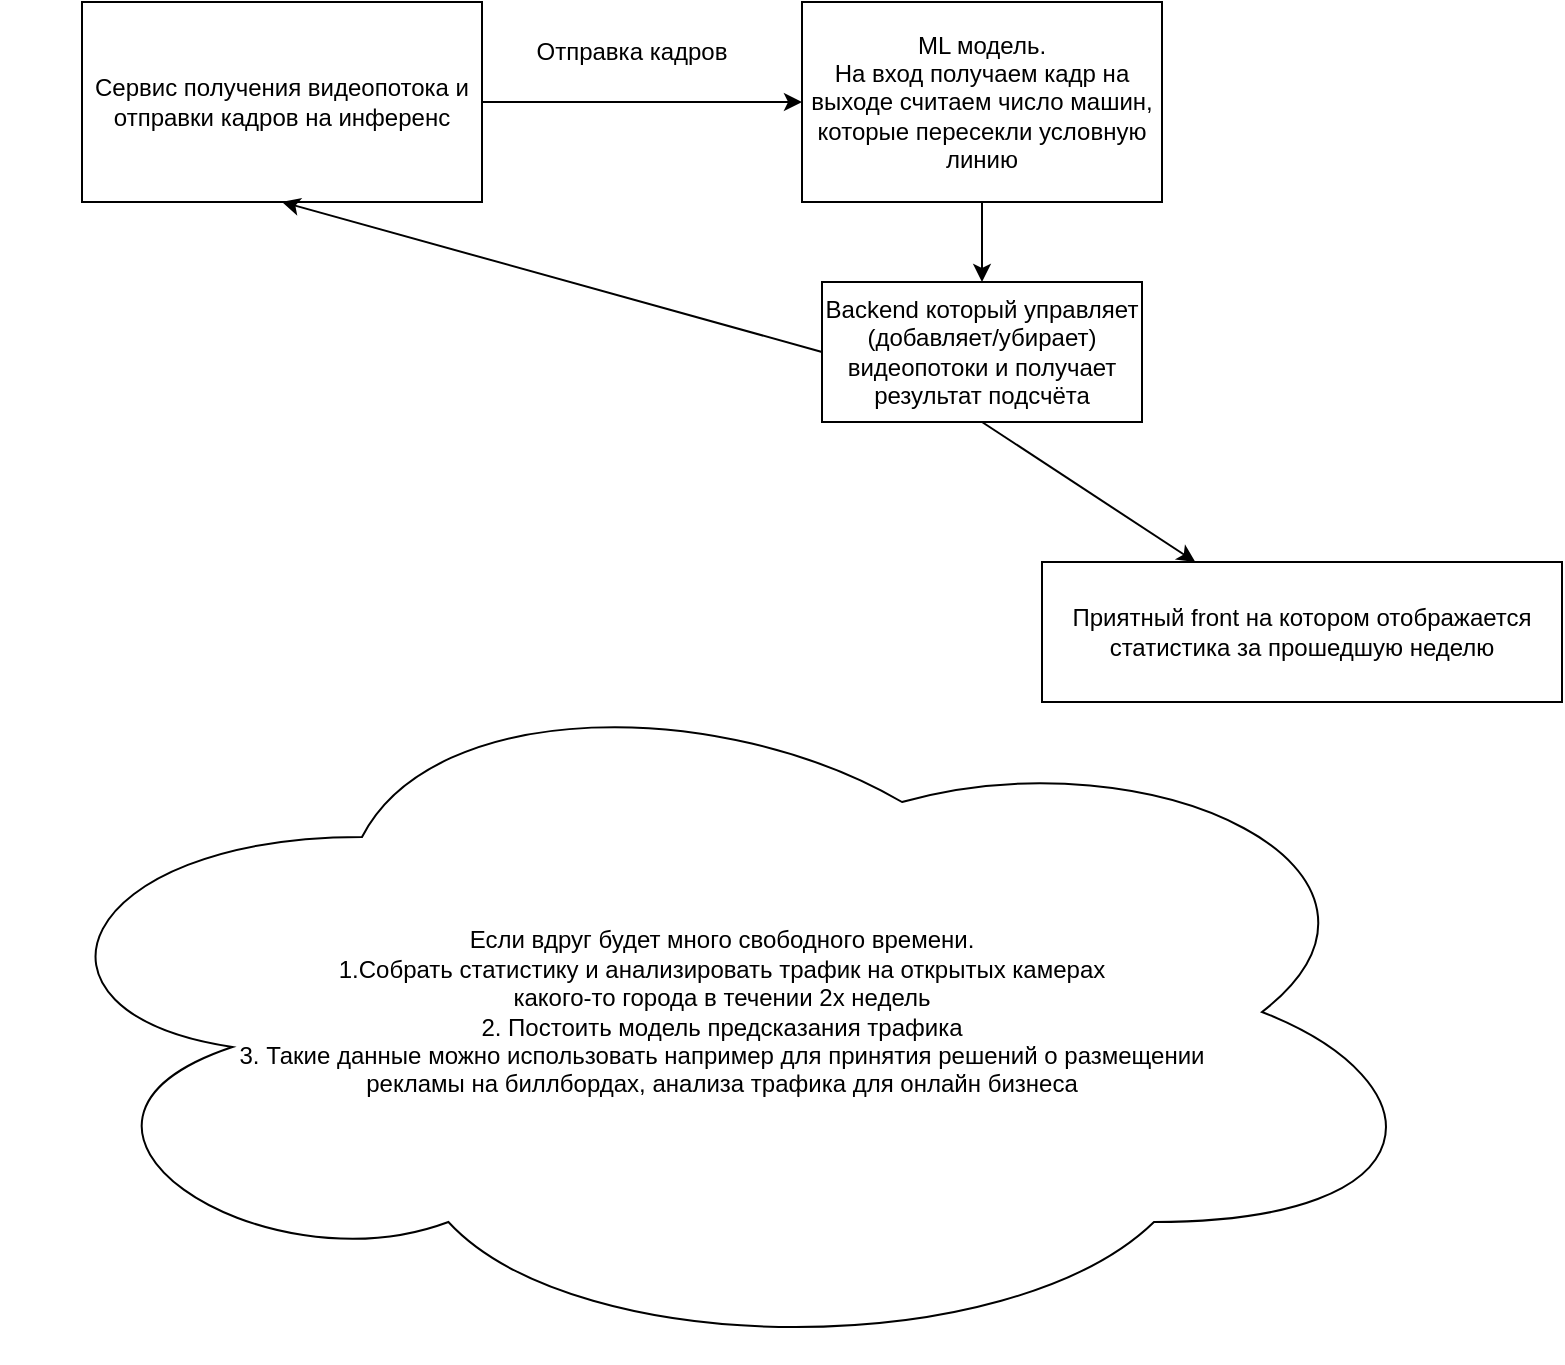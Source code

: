 <mxfile version="20.8.23" type="github">
  <diagram name="Page-1" id="kwWUvTcJryA1hn9MFMku">
    <mxGraphModel dx="1221" dy="668" grid="1" gridSize="10" guides="1" tooltips="1" connect="1" arrows="1" fold="1" page="1" pageScale="1" pageWidth="850" pageHeight="1100" math="0" shadow="0">
      <root>
        <mxCell id="0" />
        <mxCell id="1" parent="0" />
        <mxCell id="-V2TwK8PnzqcN95DWUtF-1" value="Сервис получения видеопотока и отправки кадров на инференс" style="rounded=0;whiteSpace=wrap;html=1;" vertex="1" parent="1">
          <mxGeometry x="80" y="100" width="200" height="100" as="geometry" />
        </mxCell>
        <mxCell id="-V2TwK8PnzqcN95DWUtF-2" value="" style="endArrow=classic;html=1;rounded=0;exitX=1;exitY=0.5;exitDx=0;exitDy=0;" edge="1" parent="1" source="-V2TwK8PnzqcN95DWUtF-1">
          <mxGeometry width="50" height="50" relative="1" as="geometry">
            <mxPoint x="400" y="140" as="sourcePoint" />
            <mxPoint x="440" y="150" as="targetPoint" />
          </mxGeometry>
        </mxCell>
        <mxCell id="-V2TwK8PnzqcN95DWUtF-3" value="Отправка кадров" style="text;html=1;strokeColor=none;fillColor=none;align=center;verticalAlign=middle;whiteSpace=wrap;rounded=0;" vertex="1" parent="1">
          <mxGeometry x="300" y="110" width="110" height="30" as="geometry" />
        </mxCell>
        <mxCell id="-V2TwK8PnzqcN95DWUtF-4" value="ML модель.&lt;br&gt;На вход получаем кадр на выходе считаем число машин, которые пересекли условную линию" style="rounded=0;whiteSpace=wrap;html=1;" vertex="1" parent="1">
          <mxGeometry x="440" y="100" width="180" height="100" as="geometry" />
        </mxCell>
        <mxCell id="-V2TwK8PnzqcN95DWUtF-5" value="Если вдруг будет много свободного времени.&lt;br&gt;1.Собрать статистику и анализировать трафик на открытых камерах&lt;br&gt;какого-то города в течении 2х недель&lt;br&gt;2. Постоить модель предсказания трафика&lt;br&gt;3. Такие данные можно использовать например для принятия решений о размещении &lt;br&gt;рекламы на биллбордах, анализа трафика для онлайн бизнеса" style="ellipse;shape=cloud;whiteSpace=wrap;html=1;" vertex="1" parent="1">
          <mxGeometry x="40" y="430" width="720" height="350" as="geometry" />
        </mxCell>
        <mxCell id="-V2TwK8PnzqcN95DWUtF-6" value="" style="endArrow=classic;html=1;rounded=0;exitX=0.5;exitY=1;exitDx=0;exitDy=0;" edge="1" parent="1" source="-V2TwK8PnzqcN95DWUtF-4" target="-V2TwK8PnzqcN95DWUtF-7">
          <mxGeometry width="50" height="50" relative="1" as="geometry">
            <mxPoint x="400" y="310" as="sourcePoint" />
            <mxPoint x="530" y="270" as="targetPoint" />
          </mxGeometry>
        </mxCell>
        <mxCell id="-V2TwK8PnzqcN95DWUtF-7" value="Backend который управляет (добавляет/убирает) видеопотоки и получает результат подсчёта" style="rounded=0;whiteSpace=wrap;html=1;" vertex="1" parent="1">
          <mxGeometry x="450" y="240" width="160" height="70" as="geometry" />
        </mxCell>
        <mxCell id="-V2TwK8PnzqcN95DWUtF-8" value="" style="endArrow=classic;html=1;rounded=0;entryX=0.5;entryY=1;entryDx=0;entryDy=0;exitX=0;exitY=0.5;exitDx=0;exitDy=0;" edge="1" parent="1" source="-V2TwK8PnzqcN95DWUtF-7" target="-V2TwK8PnzqcN95DWUtF-1">
          <mxGeometry width="50" height="50" relative="1" as="geometry">
            <mxPoint x="400" y="300" as="sourcePoint" />
            <mxPoint x="450" y="250" as="targetPoint" />
          </mxGeometry>
        </mxCell>
        <mxCell id="-V2TwK8PnzqcN95DWUtF-9" value="" style="endArrow=classic;html=1;rounded=0;exitX=0.5;exitY=1;exitDx=0;exitDy=0;" edge="1" parent="1" source="-V2TwK8PnzqcN95DWUtF-7" target="-V2TwK8PnzqcN95DWUtF-10">
          <mxGeometry width="50" height="50" relative="1" as="geometry">
            <mxPoint x="400" y="500" as="sourcePoint" />
            <mxPoint x="580" y="380" as="targetPoint" />
          </mxGeometry>
        </mxCell>
        <mxCell id="-V2TwK8PnzqcN95DWUtF-10" value="Приятный front на котором отображается статистика за прошедшую неделю" style="rounded=0;whiteSpace=wrap;html=1;" vertex="1" parent="1">
          <mxGeometry x="560" y="380" width="260" height="70" as="geometry" />
        </mxCell>
      </root>
    </mxGraphModel>
  </diagram>
</mxfile>

